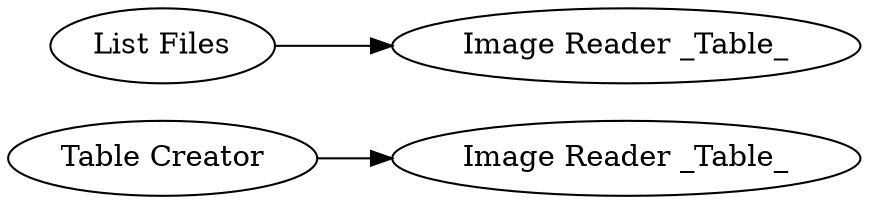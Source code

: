 digraph {
	15 [label="Table Creator"]
	21 [label="Image Reader _Table_"]
	22 [label="Image Reader _Table_"]
	23 [label="List Files"]
	15 -> 21
	23 -> 22
	rankdir=LR
}
